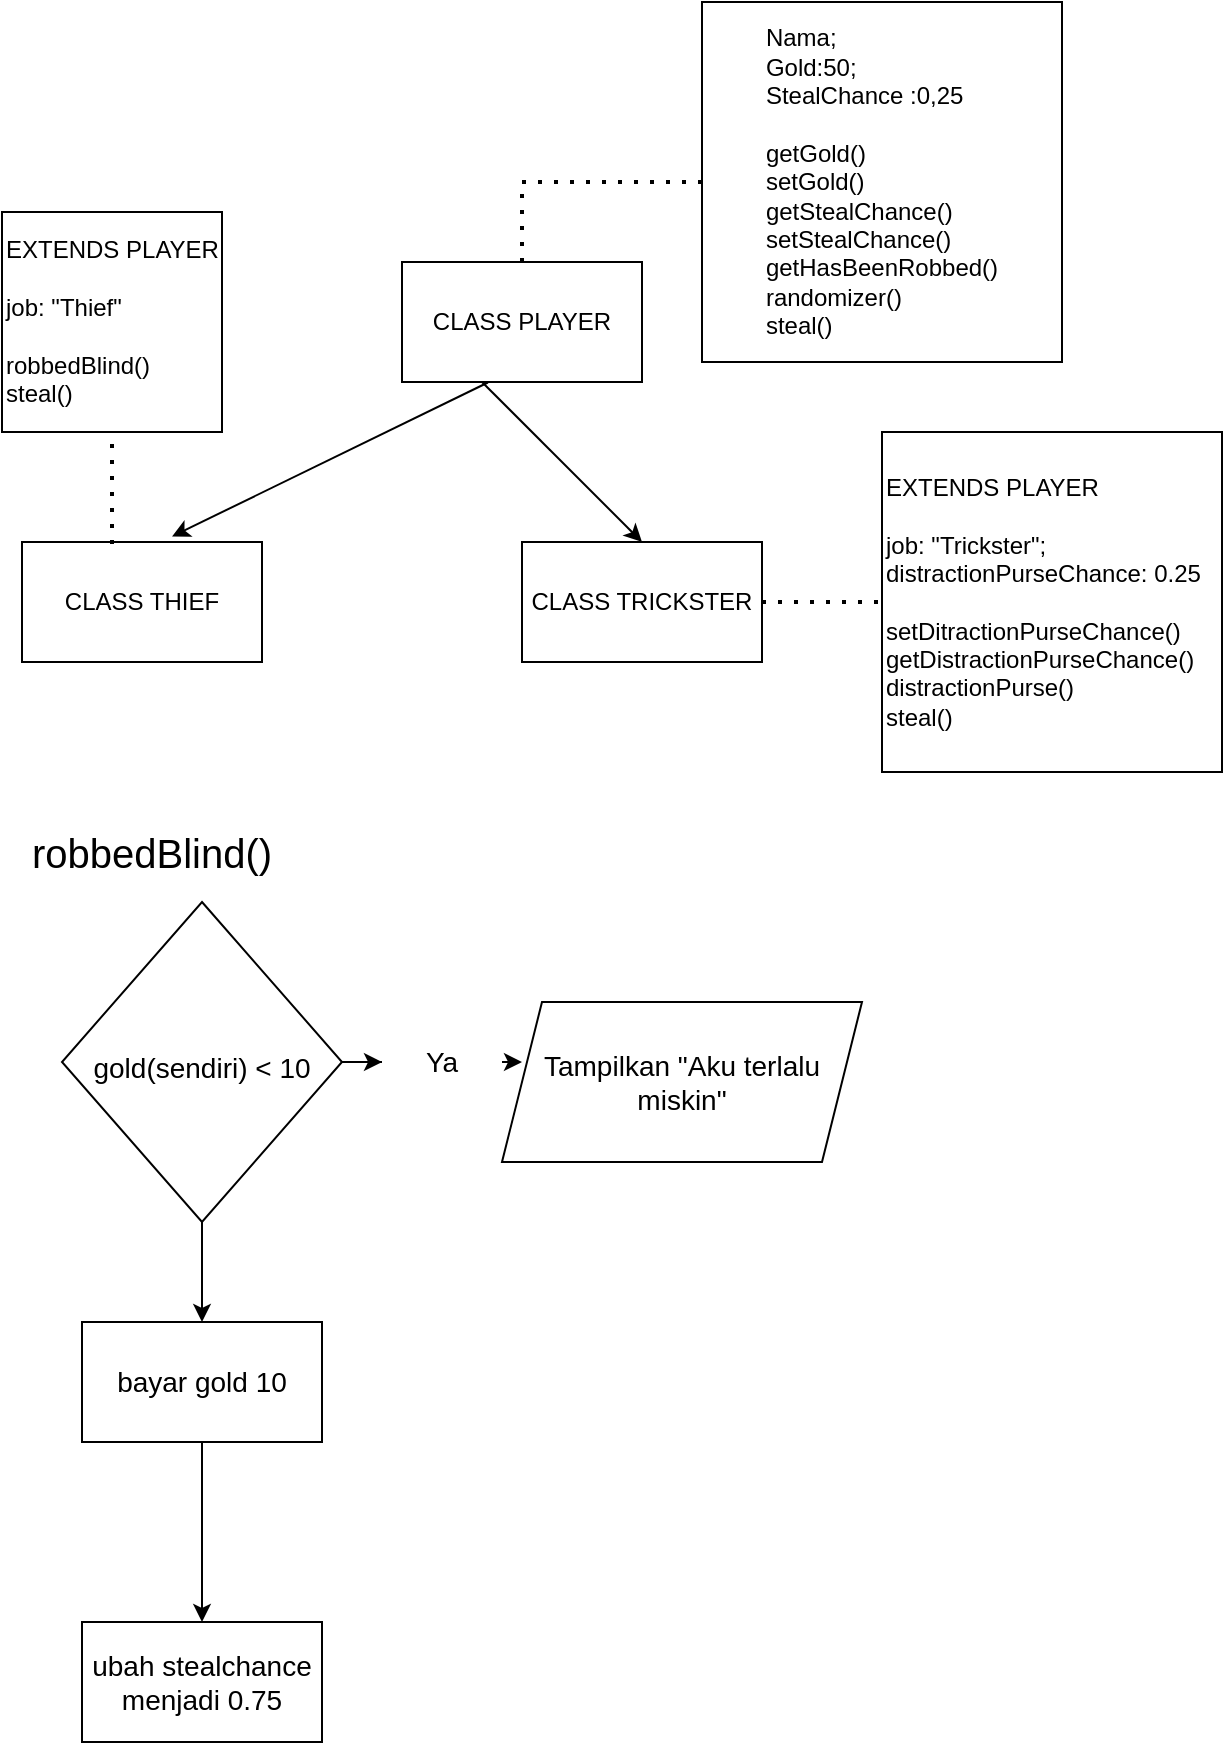 <mxfile version="17.1.3" type="github">
  <diagram id="bMVMBwoeX9HRMqkkALVT" name="Page-1">
    <mxGraphModel dx="1038" dy="1708" grid="1" gridSize="10" guides="1" tooltips="1" connect="1" arrows="1" fold="1" page="1" pageScale="1" pageWidth="827" pageHeight="1169" math="0" shadow="0">
      <root>
        <mxCell id="0" />
        <mxCell id="1" parent="0" />
        <mxCell id="QD6r74hj6K-IjxKY2hbS-2" value="CLASS PLAYER" style="rounded=0;whiteSpace=wrap;html=1;" vertex="1" parent="1">
          <mxGeometry x="250" y="-970" width="120" height="60" as="geometry" />
        </mxCell>
        <mxCell id="QD6r74hj6K-IjxKY2hbS-3" value="&lt;div style=&quot;text-align: left&quot;&gt;&lt;span&gt;Nama;&lt;/span&gt;&lt;/div&gt;&lt;div style=&quot;text-align: left&quot;&gt;&lt;span&gt;Gold:50;&lt;/span&gt;&lt;/div&gt;&lt;div style=&quot;text-align: left&quot;&gt;&lt;span&gt;StealChance :0,25&lt;br&gt;&lt;br&gt;getGold()&lt;/span&gt;&lt;/div&gt;&lt;div style=&quot;text-align: left&quot;&gt;&lt;span&gt;setGold()&lt;br&gt;getStealChance()&lt;/span&gt;&lt;/div&gt;&lt;div style=&quot;text-align: left&quot;&gt;&lt;span&gt;setStealChance()&lt;/span&gt;&lt;/div&gt;&lt;div style=&quot;text-align: left&quot;&gt;&lt;span&gt;getHasBeenRobbed()&lt;/span&gt;&lt;/div&gt;&lt;div style=&quot;text-align: left&quot;&gt;&lt;span&gt;randomizer()&lt;/span&gt;&lt;/div&gt;&lt;div style=&quot;text-align: left&quot;&gt;&lt;span&gt;steal()&lt;/span&gt;&lt;/div&gt;" style="whiteSpace=wrap;html=1;aspect=fixed;" vertex="1" parent="1">
          <mxGeometry x="400" y="-1100" width="180" height="180" as="geometry" />
        </mxCell>
        <mxCell id="QD6r74hj6K-IjxKY2hbS-4" value="" style="endArrow=none;dashed=1;html=1;dashPattern=1 3;strokeWidth=2;rounded=0;entryX=0;entryY=0.5;entryDx=0;entryDy=0;" edge="1" parent="1" target="QD6r74hj6K-IjxKY2hbS-3">
          <mxGeometry width="50" height="50" relative="1" as="geometry">
            <mxPoint x="310" y="-970" as="sourcePoint" />
            <mxPoint x="460" y="-920" as="targetPoint" />
            <Array as="points">
              <mxPoint x="310" y="-1010" />
            </Array>
          </mxGeometry>
        </mxCell>
        <mxCell id="QD6r74hj6K-IjxKY2hbS-5" value="CLASS THIEF" style="rounded=0;whiteSpace=wrap;html=1;" vertex="1" parent="1">
          <mxGeometry x="60" y="-830" width="120" height="60" as="geometry" />
        </mxCell>
        <mxCell id="QD6r74hj6K-IjxKY2hbS-6" value="&lt;div&gt;&lt;span&gt;EXTENDS PLAYER&lt;/span&gt;&lt;/div&gt;&lt;div&gt;&lt;br&gt;&lt;/div&gt;&lt;div&gt;job: &quot;Thief&quot;&lt;/div&gt;&lt;div&gt;&lt;br&gt;&lt;/div&gt;&lt;div&gt;&lt;span&gt;robbedBlind()&lt;/span&gt;&lt;/div&gt;&lt;div&gt;&lt;span&gt;steal()&lt;/span&gt;&lt;/div&gt;" style="whiteSpace=wrap;html=1;aspect=fixed;align=left;" vertex="1" parent="1">
          <mxGeometry x="50" y="-995" width="110" height="110" as="geometry" />
        </mxCell>
        <mxCell id="QD6r74hj6K-IjxKY2hbS-7" value="" style="endArrow=none;dashed=1;html=1;dashPattern=1 3;strokeWidth=2;rounded=0;entryX=0.5;entryY=1;entryDx=0;entryDy=0;exitX=0.375;exitY=0.017;exitDx=0;exitDy=0;exitPerimeter=0;" edge="1" parent="1" source="QD6r74hj6K-IjxKY2hbS-5" target="QD6r74hj6K-IjxKY2hbS-6">
          <mxGeometry width="50" height="50" relative="1" as="geometry">
            <mxPoint x="330" y="-750" as="sourcePoint" />
            <mxPoint x="380" y="-800" as="targetPoint" />
          </mxGeometry>
        </mxCell>
        <mxCell id="QD6r74hj6K-IjxKY2hbS-8" value="CLASS TRICKSTER" style="rounded=0;whiteSpace=wrap;html=1;" vertex="1" parent="1">
          <mxGeometry x="310" y="-830" width="120" height="60" as="geometry" />
        </mxCell>
        <mxCell id="QD6r74hj6K-IjxKY2hbS-9" value="&lt;div&gt;&lt;span&gt;EXTENDS PLAYER&lt;/span&gt;&lt;/div&gt;&lt;div&gt;&lt;span&gt;&lt;br&gt;&lt;/span&gt;&lt;/div&gt;&lt;div&gt;job: &quot;Trickster&quot;;&lt;/div&gt;&lt;div&gt;distractionPurseChance: 0.25&lt;/div&gt;&lt;div&gt;&lt;br&gt;&lt;/div&gt;&lt;div&gt;setDitractionPurseChance()&lt;/div&gt;&lt;div&gt;getDistractionPurseChance()&lt;/div&gt;&lt;div&gt;distractionPurse()&lt;/div&gt;&lt;div&gt;&lt;span&gt;steal()&lt;/span&gt;&lt;/div&gt;" style="whiteSpace=wrap;html=1;aspect=fixed;align=left;" vertex="1" parent="1">
          <mxGeometry x="490" y="-885" width="170" height="170" as="geometry" />
        </mxCell>
        <mxCell id="QD6r74hj6K-IjxKY2hbS-10" value="" style="endArrow=none;dashed=1;html=1;dashPattern=1 3;strokeWidth=2;rounded=0;entryX=0;entryY=0.5;entryDx=0;entryDy=0;exitX=1;exitY=0.5;exitDx=0;exitDy=0;" edge="1" parent="1" source="QD6r74hj6K-IjxKY2hbS-8" target="QD6r74hj6K-IjxKY2hbS-9">
          <mxGeometry width="50" height="50" relative="1" as="geometry">
            <mxPoint x="470" y="-830" as="sourcePoint" />
            <mxPoint x="520" y="-880" as="targetPoint" />
          </mxGeometry>
        </mxCell>
        <mxCell id="QD6r74hj6K-IjxKY2hbS-11" value="" style="endArrow=classic;html=1;rounded=0;exitX=0.358;exitY=1.004;exitDx=0;exitDy=0;exitPerimeter=0;entryX=0.625;entryY=-0.046;entryDx=0;entryDy=0;entryPerimeter=0;" edge="1" parent="1" source="QD6r74hj6K-IjxKY2hbS-2" target="QD6r74hj6K-IjxKY2hbS-5">
          <mxGeometry width="50" height="50" relative="1" as="geometry">
            <mxPoint x="470" y="-830" as="sourcePoint" />
            <mxPoint x="520" y="-880" as="targetPoint" />
          </mxGeometry>
        </mxCell>
        <mxCell id="QD6r74hj6K-IjxKY2hbS-12" value="" style="endArrow=classic;html=1;rounded=0;entryX=0.5;entryY=0;entryDx=0;entryDy=0;" edge="1" parent="1" target="QD6r74hj6K-IjxKY2hbS-8">
          <mxGeometry width="50" height="50" relative="1" as="geometry">
            <mxPoint x="290" y="-910" as="sourcePoint" />
            <mxPoint x="520" y="-880" as="targetPoint" />
          </mxGeometry>
        </mxCell>
        <mxCell id="QD6r74hj6K-IjxKY2hbS-47" value="" style="edgeStyle=orthogonalEdgeStyle;rounded=0;orthogonalLoop=1;jettySize=auto;html=1;fontSize=14;" edge="1" parent="1" source="QD6r74hj6K-IjxKY2hbS-14" target="QD6r74hj6K-IjxKY2hbS-19">
          <mxGeometry relative="1" as="geometry" />
        </mxCell>
        <mxCell id="QD6r74hj6K-IjxKY2hbS-14" value="&lt;font style=&quot;font-size: 14px&quot;&gt;gold(sendiri) &amp;lt; 10&lt;/font&gt;" style="rhombus;whiteSpace=wrap;html=1;fontSize=20;" vertex="1" parent="1">
          <mxGeometry x="80" y="-650" width="140" height="160" as="geometry" />
        </mxCell>
        <mxCell id="QD6r74hj6K-IjxKY2hbS-17" value="" style="endArrow=classic;html=1;rounded=0;fontSize=14;entryX=0;entryY=0.5;entryDx=0;entryDy=0;exitX=1;exitY=0.5;exitDx=0;exitDy=0;startArrow=none;" edge="1" parent="1" source="QD6r74hj6K-IjxKY2hbS-19">
          <mxGeometry width="50" height="50" relative="1" as="geometry">
            <mxPoint x="330" y="-370" as="sourcePoint" />
            <mxPoint x="310" y="-570" as="targetPoint" />
          </mxGeometry>
        </mxCell>
        <mxCell id="QD6r74hj6K-IjxKY2hbS-18" value="Tampilkan &quot;Aku terlalu miskin&quot;" style="shape=parallelogram;perimeter=parallelogramPerimeter;whiteSpace=wrap;html=1;fixedSize=1;fontSize=14;" vertex="1" parent="1">
          <mxGeometry x="300" y="-600" width="180" height="80" as="geometry" />
        </mxCell>
        <mxCell id="QD6r74hj6K-IjxKY2hbS-19" value="Ya" style="text;html=1;strokeColor=none;fillColor=none;align=center;verticalAlign=middle;whiteSpace=wrap;rounded=0;fontSize=14;" vertex="1" parent="1">
          <mxGeometry x="240" y="-585" width="60" height="30" as="geometry" />
        </mxCell>
        <mxCell id="QD6r74hj6K-IjxKY2hbS-20" value="" style="endArrow=none;html=1;rounded=0;fontSize=14;entryX=0;entryY=0.5;entryDx=0;entryDy=0;exitX=1;exitY=0.5;exitDx=0;exitDy=0;" edge="1" parent="1" source="QD6r74hj6K-IjxKY2hbS-14" target="QD6r74hj6K-IjxKY2hbS-19">
          <mxGeometry width="50" height="50" relative="1" as="geometry">
            <mxPoint x="220" y="-570" as="sourcePoint" />
            <mxPoint x="310" y="-570" as="targetPoint" />
          </mxGeometry>
        </mxCell>
        <mxCell id="QD6r74hj6K-IjxKY2hbS-21" value="" style="endArrow=classic;html=1;rounded=0;fontSize=14;exitX=0.5;exitY=1;exitDx=0;exitDy=0;" edge="1" parent="1" source="QD6r74hj6K-IjxKY2hbS-14">
          <mxGeometry width="50" height="50" relative="1" as="geometry">
            <mxPoint x="160" y="-370" as="sourcePoint" />
            <mxPoint x="150" y="-440" as="targetPoint" />
          </mxGeometry>
        </mxCell>
        <mxCell id="QD6r74hj6K-IjxKY2hbS-24" value="" style="edgeStyle=orthogonalEdgeStyle;rounded=0;orthogonalLoop=1;jettySize=auto;html=1;fontSize=14;" edge="1" parent="1" source="QD6r74hj6K-IjxKY2hbS-22" target="QD6r74hj6K-IjxKY2hbS-23">
          <mxGeometry relative="1" as="geometry" />
        </mxCell>
        <mxCell id="QD6r74hj6K-IjxKY2hbS-22" value="bayar gold 10" style="rounded=0;whiteSpace=wrap;html=1;fontSize=14;" vertex="1" parent="1">
          <mxGeometry x="90" y="-440" width="120" height="60" as="geometry" />
        </mxCell>
        <mxCell id="QD6r74hj6K-IjxKY2hbS-23" value="ubah stealchance menjadi 0.75" style="whiteSpace=wrap;html=1;fontSize=14;rounded=0;" vertex="1" parent="1">
          <mxGeometry x="90" y="-290" width="120" height="60" as="geometry" />
        </mxCell>
        <mxCell id="QD6r74hj6K-IjxKY2hbS-25" value="&lt;font style=&quot;font-size: 20px&quot;&gt;robbedBlind()&lt;/font&gt;" style="text;html=1;strokeColor=none;fillColor=none;align=center;verticalAlign=middle;whiteSpace=wrap;rounded=0;" vertex="1" parent="1">
          <mxGeometry x="70" y="-690" width="110" height="30" as="geometry" />
        </mxCell>
      </root>
    </mxGraphModel>
  </diagram>
</mxfile>
